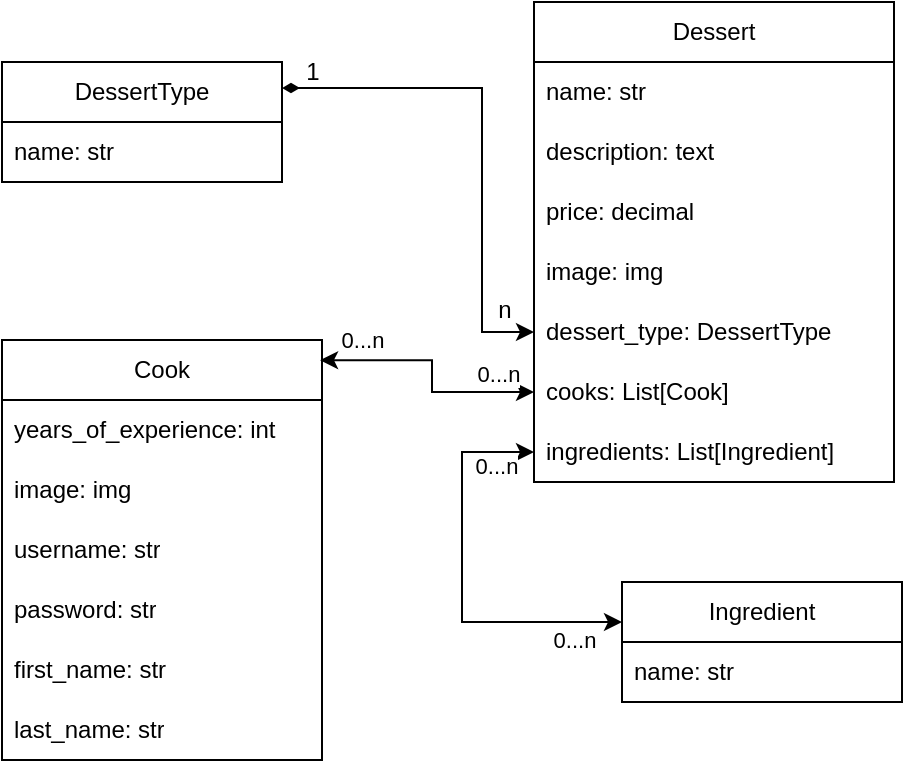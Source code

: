 <mxfile version="22.1.22" type="embed">
  <diagram id="pGVf45fZGUK4k1RuYX17" name="Page-1">
    <mxGraphModel dx="698" dy="662" grid="1" gridSize="10" guides="1" tooltips="1" connect="1" arrows="1" fold="1" page="1" pageScale="1" pageWidth="850" pageHeight="1100" math="0" shadow="0">
      <root>
        <mxCell id="0" />
        <mxCell id="1" parent="0" />
        <mxCell id="2" value="Dessert" style="swimlane;fontStyle=0;childLayout=stackLayout;horizontal=1;startSize=30;horizontalStack=0;resizeParent=1;resizeParentMax=0;resizeLast=0;collapsible=1;marginBottom=0;whiteSpace=wrap;html=1;" parent="1" vertex="1">
          <mxGeometry x="376" y="70" width="180" height="240" as="geometry">
            <mxRectangle x="340" y="320" width="60" height="30" as="alternateBounds" />
          </mxGeometry>
        </mxCell>
        <mxCell id="3" value="name: str" style="text;strokeColor=none;fillColor=none;align=left;verticalAlign=middle;spacingLeft=4;spacingRight=4;overflow=hidden;points=[[0,0.5],[1,0.5]];portConstraint=eastwest;rotatable=0;whiteSpace=wrap;html=1;" parent="2" vertex="1">
          <mxGeometry y="30" width="180" height="30" as="geometry" />
        </mxCell>
        <mxCell id="4" value="description: text" style="text;strokeColor=none;fillColor=none;align=left;verticalAlign=middle;spacingLeft=4;spacingRight=4;overflow=hidden;points=[[0,0.5],[1,0.5]];portConstraint=eastwest;rotatable=0;whiteSpace=wrap;html=1;" parent="2" vertex="1">
          <mxGeometry y="60" width="180" height="30" as="geometry" />
        </mxCell>
        <mxCell id="5" value="price: decimal" style="text;strokeColor=none;fillColor=none;align=left;verticalAlign=middle;spacingLeft=4;spacingRight=4;overflow=hidden;points=[[0,0.5],[1,0.5]];portConstraint=eastwest;rotatable=0;whiteSpace=wrap;html=1;" parent="2" vertex="1">
          <mxGeometry y="90" width="180" height="30" as="geometry" />
        </mxCell>
        <mxCell id="31" value="image: img" style="text;strokeColor=none;fillColor=none;align=left;verticalAlign=middle;spacingLeft=4;spacingRight=4;overflow=hidden;points=[[0,0.5],[1,0.5]];portConstraint=eastwest;rotatable=0;whiteSpace=wrap;html=1;" vertex="1" parent="2">
          <mxGeometry y="120" width="180" height="30" as="geometry" />
        </mxCell>
        <mxCell id="6" value="dessert_type: DessertType" style="text;strokeColor=none;fillColor=none;align=left;verticalAlign=middle;spacingLeft=4;spacingRight=4;overflow=hidden;points=[[0,0.5],[1,0.5]];portConstraint=eastwest;rotatable=0;whiteSpace=wrap;html=1;" parent="2" vertex="1">
          <mxGeometry y="150" width="180" height="30" as="geometry" />
        </mxCell>
        <mxCell id="7" value="cooks: List[Cook]" style="text;strokeColor=none;fillColor=none;align=left;verticalAlign=middle;spacingLeft=4;spacingRight=4;overflow=hidden;points=[[0,0.5],[1,0.5]];portConstraint=eastwest;rotatable=0;whiteSpace=wrap;html=1;" parent="2" vertex="1">
          <mxGeometry y="180" width="180" height="30" as="geometry" />
        </mxCell>
        <mxCell id="8" value="ingredients: List[Ingredient]" style="text;strokeColor=none;fillColor=none;align=left;verticalAlign=middle;spacingLeft=4;spacingRight=4;overflow=hidden;points=[[0,0.5],[1,0.5]];portConstraint=eastwest;rotatable=0;whiteSpace=wrap;html=1;" parent="2" vertex="1">
          <mxGeometry y="210" width="180" height="30" as="geometry" />
        </mxCell>
        <object label="DessertType" id="9">
          <mxCell style="swimlane;fontStyle=0;childLayout=stackLayout;horizontal=1;startSize=30;horizontalStack=0;resizeParent=1;resizeParentMax=0;resizeLast=0;collapsible=1;marginBottom=0;whiteSpace=wrap;html=1;" parent="1" vertex="1">
            <mxGeometry x="110" y="100" width="140" height="60" as="geometry" />
          </mxCell>
        </object>
        <mxCell id="10" value="name: str" style="text;strokeColor=none;fillColor=none;align=left;verticalAlign=middle;spacingLeft=4;spacingRight=4;overflow=hidden;points=[[0,0.5],[1,0.5]];portConstraint=eastwest;rotatable=0;whiteSpace=wrap;html=1;" parent="9" vertex="1">
          <mxGeometry y="30" width="140" height="30" as="geometry" />
        </mxCell>
        <mxCell id="11" value="Cook" style="swimlane;fontStyle=0;childLayout=stackLayout;horizontal=1;startSize=30;horizontalStack=0;resizeParent=1;resizeParentMax=0;resizeLast=0;collapsible=1;marginBottom=0;whiteSpace=wrap;html=1;" parent="1" vertex="1">
          <mxGeometry x="110" y="239" width="160" height="210" as="geometry" />
        </mxCell>
        <mxCell id="12" value="years_of_experience: int" style="text;strokeColor=none;fillColor=none;align=left;verticalAlign=middle;spacingLeft=4;spacingRight=4;overflow=hidden;points=[[0,0.5],[1,0.5]];portConstraint=eastwest;rotatable=0;whiteSpace=wrap;html=1;" parent="11" vertex="1">
          <mxGeometry y="30" width="160" height="30" as="geometry" />
        </mxCell>
        <mxCell id="30" value="image: img" style="text;strokeColor=none;fillColor=none;align=left;verticalAlign=middle;spacingLeft=4;spacingRight=4;overflow=hidden;points=[[0,0.5],[1,0.5]];portConstraint=eastwest;rotatable=0;whiteSpace=wrap;html=1;" vertex="1" parent="11">
          <mxGeometry y="60" width="160" height="30" as="geometry" />
        </mxCell>
        <mxCell id="13" value="username: str" style="text;strokeColor=none;fillColor=none;align=left;verticalAlign=middle;spacingLeft=4;spacingRight=4;overflow=hidden;points=[[0,0.5],[1,0.5]];portConstraint=eastwest;rotatable=0;whiteSpace=wrap;html=1;" parent="11" vertex="1">
          <mxGeometry y="90" width="160" height="30" as="geometry" />
        </mxCell>
        <mxCell id="15" value="password: str" style="text;strokeColor=none;fillColor=none;align=left;verticalAlign=middle;spacingLeft=4;spacingRight=4;overflow=hidden;points=[[0,0.5],[1,0.5]];portConstraint=eastwest;rotatable=0;whiteSpace=wrap;html=1;" parent="11" vertex="1">
          <mxGeometry y="120" width="160" height="30" as="geometry" />
        </mxCell>
        <mxCell id="16" value="first_name: str" style="text;strokeColor=none;fillColor=none;align=left;verticalAlign=middle;spacingLeft=4;spacingRight=4;overflow=hidden;points=[[0,0.5],[1,0.5]];portConstraint=eastwest;rotatable=0;whiteSpace=wrap;html=1;" parent="11" vertex="1">
          <mxGeometry y="150" width="160" height="30" as="geometry" />
        </mxCell>
        <mxCell id="17" value="last_name: str" style="text;strokeColor=none;fillColor=none;align=left;verticalAlign=middle;spacingLeft=4;spacingRight=4;overflow=hidden;points=[[0,0.5],[1,0.5]];portConstraint=eastwest;rotatable=0;whiteSpace=wrap;html=1;" parent="11" vertex="1">
          <mxGeometry y="180" width="160" height="30" as="geometry" />
        </mxCell>
        <mxCell id="18" value="Ingredient" style="swimlane;fontStyle=0;childLayout=stackLayout;horizontal=1;startSize=30;horizontalStack=0;resizeParent=1;resizeParentMax=0;resizeLast=0;collapsible=1;marginBottom=0;whiteSpace=wrap;html=1;" parent="1" vertex="1">
          <mxGeometry x="420" y="360" width="140" height="60" as="geometry" />
        </mxCell>
        <mxCell id="19" value="name: str" style="text;strokeColor=none;fillColor=none;align=left;verticalAlign=middle;spacingLeft=4;spacingRight=4;overflow=hidden;points=[[0,0.5],[1,0.5]];portConstraint=eastwest;rotatable=0;whiteSpace=wrap;html=1;" parent="18" vertex="1">
          <mxGeometry y="30" width="140" height="30" as="geometry" />
        </mxCell>
        <mxCell id="21" value="" style="endArrow=classic;html=1;rounded=0;exitX=0;exitY=0.5;exitDx=0;exitDy=0;startArrow=classic" parent="1" source="8" edge="1">
          <mxGeometry relative="1" as="geometry">
            <mxPoint x="352.06" y="292.5" as="sourcePoint" />
            <mxPoint x="420" y="380" as="targetPoint" />
            <Array as="points">
              <mxPoint x="340" y="295" />
              <mxPoint x="340" y="380" />
            </Array>
          </mxGeometry>
        </mxCell>
        <mxCell id="22" value="" style="edgeStyle=segmentEdgeStyle;endArrow=classic;html=1;curved=0;rounded=0;startArrow=classic;exitX=0.994;exitY=0.048;exitDx=0;exitDy=0;exitPerimeter=0;" parent="1" source="11" target="7" edge="1">
          <mxGeometry width="50" height="50" relative="1" as="geometry">
            <mxPoint x="270" y="260" as="sourcePoint" />
            <mxPoint x="370" y="250" as="targetPoint" />
            <Array as="points">
              <mxPoint x="325" y="250" />
              <mxPoint x="325" y="265" />
            </Array>
          </mxGeometry>
        </mxCell>
        <mxCell id="23" value="0...n" style="edgeLabel;html=1;align=center;verticalAlign=middle;resizable=0;points=[];" parent="22" vertex="1" connectable="0">
          <mxGeometry x="-1" y="6" relative="1" as="geometry">
            <mxPoint x="21" y="-4" as="offset" />
          </mxGeometry>
        </mxCell>
        <mxCell id="24" value="1" style="text;html=1;align=center;verticalAlign=middle;resizable=0;points=[];autosize=1;strokeColor=none;fillColor=none;" parent="1" vertex="1">
          <mxGeometry x="250" y="90" width="30" height="30" as="geometry" />
        </mxCell>
        <mxCell id="25" value="0...n" style="edgeLabel;html=1;align=center;verticalAlign=middle;resizable=0;points=[];" parent="1" vertex="1" connectable="0">
          <mxGeometry x="300.042" y="246.0" as="geometry">
            <mxPoint x="58" y="10" as="offset" />
          </mxGeometry>
        </mxCell>
        <mxCell id="26" value="0...n" style="edgeLabel;html=1;align=center;verticalAlign=middle;resizable=0;points=[];" parent="1" vertex="1" connectable="0">
          <mxGeometry x="306.002" y="264.0" as="geometry">
            <mxPoint x="51" y="38" as="offset" />
          </mxGeometry>
        </mxCell>
        <mxCell id="27" value="0...n" style="edgeLabel;html=1;align=center;verticalAlign=middle;resizable=0;points=[];" parent="1" vertex="1" connectable="0">
          <mxGeometry x="316.002" y="269.0" as="geometry">
            <mxPoint x="80" y="120" as="offset" />
          </mxGeometry>
        </mxCell>
        <mxCell id="28" value="" style="endArrow=classic;html=1;rounded=0;entryX=0;entryY=0.5;entryDx=0;entryDy=0;startArrow=diamondThin" parent="1" target="6" edge="1">
          <mxGeometry relative="1" as="geometry">
            <mxPoint x="250" y="113" as="sourcePoint" />
            <mxPoint x="377" y="230" as="targetPoint" />
            <Array as="points">
              <mxPoint x="350" y="113" />
              <mxPoint x="350" y="235" />
            </Array>
          </mxGeometry>
        </mxCell>
        <mxCell id="29" value="n" style="text;html=1;align=center;verticalAlign=middle;resizable=0;points=[];autosize=1;strokeColor=none;fillColor=none;" parent="1" vertex="1">
          <mxGeometry x="346" y="209" width="30" height="30" as="geometry" />
        </mxCell>
      </root>
    </mxGraphModel>
  </diagram>
</mxfile>
